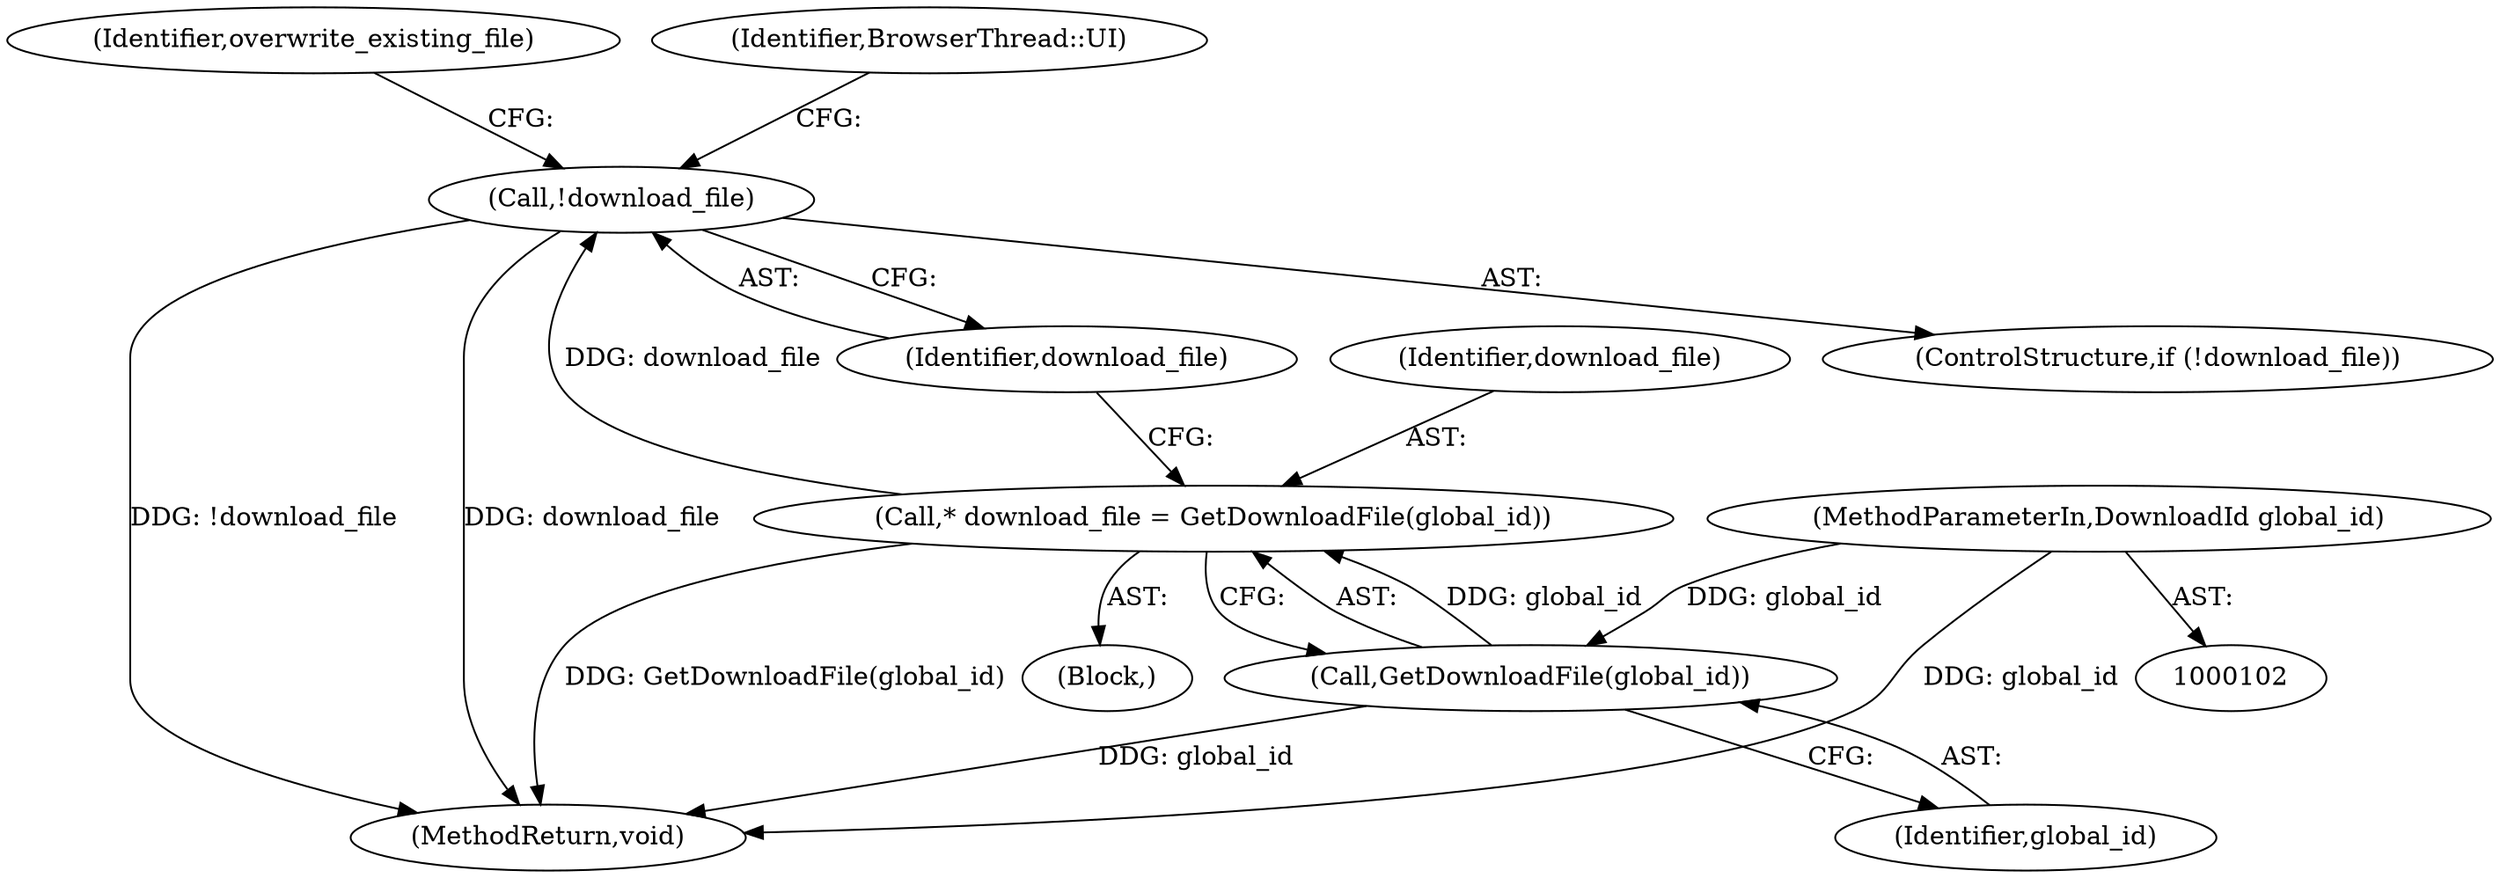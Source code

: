 digraph "0_Chrome_16dcd30c215801941d9890859fd79a234128fc3e_3@pointer" {
"1000117" [label="(Call,!download_file)"];
"1000112" [label="(Call,* download_file = GetDownloadFile(global_id))"];
"1000114" [label="(Call,GetDownloadFile(global_id))"];
"1000103" [label="(MethodParameterIn,DownloadId global_id)"];
"1000155" [label="(MethodReturn,void)"];
"1000118" [label="(Identifier,download_file)"];
"1000130" [label="(Identifier,overwrite_existing_file)"];
"1000112" [label="(Call,* download_file = GetDownloadFile(global_id))"];
"1000114" [label="(Call,GetDownloadFile(global_id))"];
"1000107" [label="(Block,)"];
"1000115" [label="(Identifier,global_id)"];
"1000116" [label="(ControlStructure,if (!download_file))"];
"1000117" [label="(Call,!download_file)"];
"1000113" [label="(Identifier,download_file)"];
"1000121" [label="(Identifier,BrowserThread::UI)"];
"1000103" [label="(MethodParameterIn,DownloadId global_id)"];
"1000117" -> "1000116"  [label="AST: "];
"1000117" -> "1000118"  [label="CFG: "];
"1000118" -> "1000117"  [label="AST: "];
"1000121" -> "1000117"  [label="CFG: "];
"1000130" -> "1000117"  [label="CFG: "];
"1000117" -> "1000155"  [label="DDG: !download_file"];
"1000117" -> "1000155"  [label="DDG: download_file"];
"1000112" -> "1000117"  [label="DDG: download_file"];
"1000112" -> "1000107"  [label="AST: "];
"1000112" -> "1000114"  [label="CFG: "];
"1000113" -> "1000112"  [label="AST: "];
"1000114" -> "1000112"  [label="AST: "];
"1000118" -> "1000112"  [label="CFG: "];
"1000112" -> "1000155"  [label="DDG: GetDownloadFile(global_id)"];
"1000114" -> "1000112"  [label="DDG: global_id"];
"1000114" -> "1000115"  [label="CFG: "];
"1000115" -> "1000114"  [label="AST: "];
"1000114" -> "1000155"  [label="DDG: global_id"];
"1000103" -> "1000114"  [label="DDG: global_id"];
"1000103" -> "1000102"  [label="AST: "];
"1000103" -> "1000155"  [label="DDG: global_id"];
}
